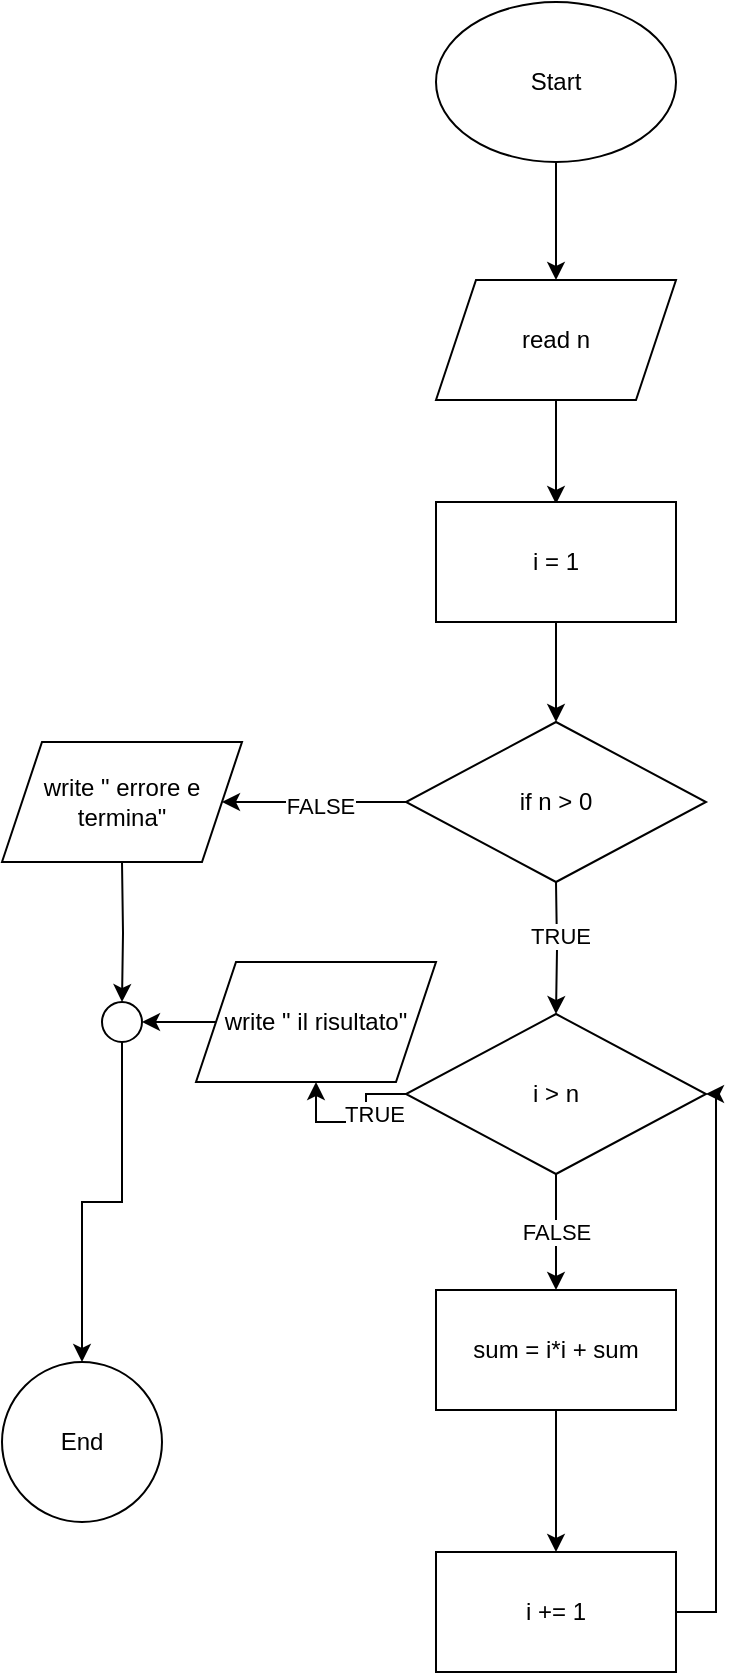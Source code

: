 <mxfile version="26.0.9">
  <diagram name="Page-1" id="YD3D2G_b-R3yKnvV5IHv">
    <mxGraphModel dx="1434" dy="747" grid="1" gridSize="10" guides="1" tooltips="1" connect="1" arrows="1" fold="1" page="1" pageScale="1" pageWidth="850" pageHeight="1100" math="0" shadow="0">
      <root>
        <mxCell id="0" />
        <mxCell id="1" parent="0" />
        <mxCell id="pVk70oFYf1Jw7404yLWw-3" value="" style="edgeStyle=orthogonalEdgeStyle;rounded=0;orthogonalLoop=1;jettySize=auto;html=1;" parent="1" source="pVk70oFYf1Jw7404yLWw-1" target="pVk70oFYf1Jw7404yLWw-2" edge="1">
          <mxGeometry relative="1" as="geometry" />
        </mxCell>
        <mxCell id="pVk70oFYf1Jw7404yLWw-1" value="Start" style="ellipse;whiteSpace=wrap;html=1;" parent="1" vertex="1">
          <mxGeometry x="365" width="120" height="80" as="geometry" />
        </mxCell>
        <mxCell id="pVk70oFYf1Jw7404yLWw-5" value="" style="edgeStyle=orthogonalEdgeStyle;rounded=0;orthogonalLoop=1;jettySize=auto;html=1;" parent="1" source="pVk70oFYf1Jw7404yLWw-2" edge="1">
          <mxGeometry relative="1" as="geometry">
            <mxPoint x="425" y="251" as="targetPoint" />
          </mxGeometry>
        </mxCell>
        <mxCell id="pVk70oFYf1Jw7404yLWw-2" value="read n" style="shape=parallelogram;perimeter=parallelogramPerimeter;whiteSpace=wrap;html=1;fixedSize=1;" parent="1" vertex="1">
          <mxGeometry x="365" y="139" width="120" height="60" as="geometry" />
        </mxCell>
        <mxCell id="pVk70oFYf1Jw7404yLWw-11" value="" style="edgeStyle=orthogonalEdgeStyle;rounded=0;orthogonalLoop=1;jettySize=auto;html=1;" parent="1" edge="1">
          <mxGeometry relative="1" as="geometry">
            <mxPoint x="350" y="400" as="sourcePoint" />
            <mxPoint x="258" y="400" as="targetPoint" />
          </mxGeometry>
        </mxCell>
        <mxCell id="pVk70oFYf1Jw7404yLWw-12" value="FALSE" style="edgeLabel;html=1;align=center;verticalAlign=middle;resizable=0;points=[];" parent="pVk70oFYf1Jw7404yLWw-11" vertex="1" connectable="0">
          <mxGeometry x="-0.065" y="2" relative="1" as="geometry">
            <mxPoint as="offset" />
          </mxGeometry>
        </mxCell>
        <mxCell id="pVk70oFYf1Jw7404yLWw-16" value="" style="edgeStyle=orthogonalEdgeStyle;rounded=0;orthogonalLoop=1;jettySize=auto;html=1;" parent="1" target="pVk70oFYf1Jw7404yLWw-15" edge="1">
          <mxGeometry relative="1" as="geometry">
            <mxPoint x="425" y="440" as="sourcePoint" />
          </mxGeometry>
        </mxCell>
        <mxCell id="pVk70oFYf1Jw7404yLWw-26" value="TRUE" style="edgeLabel;html=1;align=center;verticalAlign=middle;resizable=0;points=[];" parent="pVk70oFYf1Jw7404yLWw-16" vertex="1" connectable="0">
          <mxGeometry x="-0.188" y="1" relative="1" as="geometry">
            <mxPoint as="offset" />
          </mxGeometry>
        </mxCell>
        <mxCell id="pVk70oFYf1Jw7404yLWw-6" value="if n &amp;gt; 0" style="rhombus;whiteSpace=wrap;html=1;" parent="1" vertex="1">
          <mxGeometry x="350" y="360" width="150" height="80" as="geometry" />
        </mxCell>
        <mxCell id="pVk70oFYf1Jw7404yLWw-10" value="write &quot; errore e termina&quot;" style="shape=parallelogram;perimeter=parallelogramPerimeter;whiteSpace=wrap;html=1;fixedSize=1;" parent="1" vertex="1">
          <mxGeometry x="148" y="370" width="120" height="60" as="geometry" />
        </mxCell>
        <mxCell id="pVk70oFYf1Jw7404yLWw-13" value="End" style="ellipse;whiteSpace=wrap;html=1;" parent="1" vertex="1">
          <mxGeometry x="148" y="680" width="80" height="80" as="geometry" />
        </mxCell>
        <mxCell id="pVk70oFYf1Jw7404yLWw-23" value="" style="edgeStyle=orthogonalEdgeStyle;rounded=0;orthogonalLoop=1;jettySize=auto;html=1;" parent="1" source="pVk70oFYf1Jw7404yLWw-15" target="pVk70oFYf1Jw7404yLWw-22" edge="1">
          <mxGeometry relative="1" as="geometry" />
        </mxCell>
        <mxCell id="pVk70oFYf1Jw7404yLWw-46" value="FALSE" style="edgeLabel;html=1;align=center;verticalAlign=middle;resizable=0;points=[];" parent="pVk70oFYf1Jw7404yLWw-23" vertex="1" connectable="0">
          <mxGeometry relative="1" as="geometry">
            <mxPoint as="offset" />
          </mxGeometry>
        </mxCell>
        <mxCell id="pVk70oFYf1Jw7404yLWw-30" style="edgeStyle=orthogonalEdgeStyle;rounded=0;orthogonalLoop=1;jettySize=auto;html=1;exitX=0;exitY=0.5;exitDx=0;exitDy=0;entryX=0.5;entryY=1;entryDx=0;entryDy=0;" parent="1" source="pVk70oFYf1Jw7404yLWw-15" target="pVk70oFYf1Jw7404yLWw-29" edge="1">
          <mxGeometry relative="1" as="geometry">
            <mxPoint x="320" y="720" as="targetPoint" />
          </mxGeometry>
        </mxCell>
        <mxCell id="pVk70oFYf1Jw7404yLWw-47" value="TRUE" style="edgeLabel;html=1;align=center;verticalAlign=middle;resizable=0;points=[];" parent="pVk70oFYf1Jw7404yLWw-30" vertex="1" connectable="0">
          <mxGeometry x="-0.24" y="4" relative="1" as="geometry">
            <mxPoint as="offset" />
          </mxGeometry>
        </mxCell>
        <mxCell id="pVk70oFYf1Jw7404yLWw-15" value="i &amp;gt; n" style="rhombus;whiteSpace=wrap;html=1;" parent="1" vertex="1">
          <mxGeometry x="350" y="506" width="150" height="80" as="geometry" />
        </mxCell>
        <mxCell id="pVk70oFYf1Jw7404yLWw-18" value="" style="edgeStyle=orthogonalEdgeStyle;rounded=0;orthogonalLoop=1;jettySize=auto;html=1;" parent="1" source="pVk70oFYf1Jw7404yLWw-17" target="pVk70oFYf1Jw7404yLWw-6" edge="1">
          <mxGeometry relative="1" as="geometry" />
        </mxCell>
        <mxCell id="pVk70oFYf1Jw7404yLWw-17" value="i = 1" style="rounded=0;whiteSpace=wrap;html=1;" parent="1" vertex="1">
          <mxGeometry x="365" y="250" width="120" height="60" as="geometry" />
        </mxCell>
        <mxCell id="pVk70oFYf1Jw7404yLWw-25" value="" style="edgeStyle=orthogonalEdgeStyle;rounded=0;orthogonalLoop=1;jettySize=auto;html=1;" parent="1" source="pVk70oFYf1Jw7404yLWw-22" target="pVk70oFYf1Jw7404yLWw-24" edge="1">
          <mxGeometry relative="1" as="geometry" />
        </mxCell>
        <mxCell id="pVk70oFYf1Jw7404yLWw-22" value="sum = i*i + sum" style="whiteSpace=wrap;html=1;" parent="1" vertex="1">
          <mxGeometry x="365" y="644" width="120" height="60" as="geometry" />
        </mxCell>
        <mxCell id="pVk70oFYf1Jw7404yLWw-27" style="edgeStyle=orthogonalEdgeStyle;rounded=0;orthogonalLoop=1;jettySize=auto;html=1;exitX=1;exitY=0.5;exitDx=0;exitDy=0;entryX=1;entryY=0.5;entryDx=0;entryDy=0;" parent="1" source="pVk70oFYf1Jw7404yLWw-24" target="pVk70oFYf1Jw7404yLWw-15" edge="1">
          <mxGeometry relative="1" as="geometry" />
        </mxCell>
        <mxCell id="pVk70oFYf1Jw7404yLWw-24" value="i += 1" style="whiteSpace=wrap;html=1;" parent="1" vertex="1">
          <mxGeometry x="365" y="775" width="120" height="60" as="geometry" />
        </mxCell>
        <mxCell id="pVk70oFYf1Jw7404yLWw-29" value="write &quot; il risultato&quot;" style="shape=parallelogram;perimeter=parallelogramPerimeter;whiteSpace=wrap;html=1;fixedSize=1;" parent="1" vertex="1">
          <mxGeometry x="245" y="480" width="120" height="60" as="geometry" />
        </mxCell>
        <mxCell id="pVk70oFYf1Jw7404yLWw-36" value="" style="endArrow=classic;html=1;rounded=0;exitX=0;exitY=0.5;exitDx=0;exitDy=0;" parent="1" source="pVk70oFYf1Jw7404yLWw-41" edge="1">
          <mxGeometry width="50" height="50" relative="1" as="geometry">
            <mxPoint x="360" y="660" as="sourcePoint" />
            <mxPoint x="210" y="510" as="targetPoint" />
          </mxGeometry>
        </mxCell>
        <mxCell id="pVk70oFYf1Jw7404yLWw-42" value="" style="endArrow=classic;html=1;rounded=0;exitX=0;exitY=0.5;exitDx=0;exitDy=0;" parent="1" source="pVk70oFYf1Jw7404yLWw-29" target="pVk70oFYf1Jw7404yLWw-41" edge="1">
          <mxGeometry width="50" height="50" relative="1" as="geometry">
            <mxPoint x="255" y="510" as="sourcePoint" />
            <mxPoint x="210" y="510" as="targetPoint" />
          </mxGeometry>
        </mxCell>
        <mxCell id="pVk70oFYf1Jw7404yLWw-43" value="" style="edgeStyle=orthogonalEdgeStyle;rounded=0;orthogonalLoop=1;jettySize=auto;html=1;" parent="1" target="pVk70oFYf1Jw7404yLWw-41" edge="1">
          <mxGeometry relative="1" as="geometry">
            <mxPoint x="208" y="430" as="sourcePoint" />
            <mxPoint x="208" y="520" as="targetPoint" />
          </mxGeometry>
        </mxCell>
        <mxCell id="pVk70oFYf1Jw7404yLWw-45" style="edgeStyle=orthogonalEdgeStyle;rounded=0;orthogonalLoop=1;jettySize=auto;html=1;exitX=0.5;exitY=1;exitDx=0;exitDy=0;" parent="1" source="pVk70oFYf1Jw7404yLWw-41" target="pVk70oFYf1Jw7404yLWw-13" edge="1">
          <mxGeometry relative="1" as="geometry" />
        </mxCell>
        <mxCell id="pVk70oFYf1Jw7404yLWw-41" value="" style="ellipse;whiteSpace=wrap;html=1;aspect=fixed;" parent="1" vertex="1">
          <mxGeometry x="198" y="500" width="20" height="20" as="geometry" />
        </mxCell>
      </root>
    </mxGraphModel>
  </diagram>
</mxfile>
